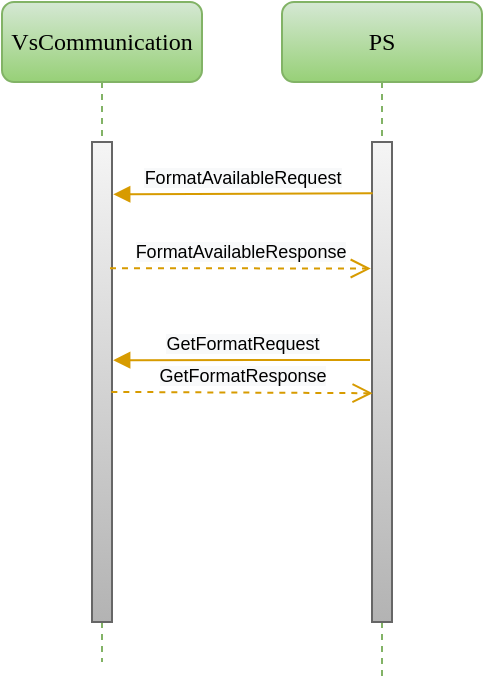 <mxfile version="14.9.6" type="device"><diagram name="Page-1" id="13e1069c-82ec-6db2-03f1-153e76fe0fe0"><mxGraphModel dx="1350" dy="816" grid="1" gridSize="10" guides="1" tooltips="1" connect="1" arrows="1" fold="1" page="1" pageScale="1" pageWidth="1100" pageHeight="850" background="none" math="0" shadow="0"><root><mxCell id="0"/><mxCell id="1" parent="0"/><mxCell id="7baba1c4bc27f4b0-2" value="PS" style="shape=umlLifeline;perimeter=lifelinePerimeter;whiteSpace=wrap;html=1;container=1;collapsible=0;recursiveResize=0;outlineConnect=0;rounded=1;shadow=0;comic=0;labelBackgroundColor=none;strokeWidth=1;fontFamily=Verdana;fontSize=12;align=center;gradientColor=#97d077;fillColor=#d5e8d4;strokeColor=#82b366;" parent="1" vertex="1"><mxGeometry x="488" y="80" width="100" height="340" as="geometry"/></mxCell><mxCell id="7baba1c4bc27f4b0-10" value="" style="html=1;points=[];perimeter=orthogonalPerimeter;rounded=0;shadow=0;comic=0;labelBackgroundColor=none;strokeWidth=1;fontFamily=Verdana;fontSize=12;align=center;gradientColor=#b3b3b3;fillColor=#f5f5f5;strokeColor=#666666;" parent="7baba1c4bc27f4b0-2" vertex="1"><mxGeometry x="45" y="70" width="10" height="240" as="geometry"/></mxCell><mxCell id="7baba1c4bc27f4b0-8" value="VsCommunication" style="shape=umlLifeline;perimeter=lifelinePerimeter;whiteSpace=wrap;html=1;container=1;collapsible=0;recursiveResize=0;outlineConnect=0;rounded=1;shadow=0;comic=0;labelBackgroundColor=none;strokeWidth=1;fontFamily=Verdana;fontSize=12;align=center;gradientColor=#97d077;fillColor=#d5e8d4;strokeColor=#82b366;" parent="1" vertex="1"><mxGeometry x="348" y="80" width="100" height="330" as="geometry"/></mxCell><mxCell id="7baba1c4bc27f4b0-9" value="" style="html=1;points=[];perimeter=orthogonalPerimeter;rounded=0;shadow=0;comic=0;labelBackgroundColor=none;strokeWidth=1;fontFamily=Verdana;fontSize=12;align=center;gradientColor=#b3b3b3;fillColor=#f5f5f5;strokeColor=#666666;" parent="7baba1c4bc27f4b0-8" vertex="1"><mxGeometry x="45" y="70" width="10" height="240" as="geometry"/></mxCell><mxCell id="7LVKQl7LICKltW3F5eaZ-3" value="&lt;span style=&quot;font-size: 9px ; text-align: left ; background-color: rgb(248 , 249 , 250)&quot;&gt;FormatAvailableRequest&lt;/span&gt;" style="html=1;verticalAlign=bottom;endArrow=block;entryX=1.06;entryY=0.109;entryDx=0;entryDy=0;entryPerimeter=0;gradientColor=#ffa500;fillColor=#ffcd28;strokeColor=#d79b00;exitX=0.033;exitY=0.107;exitDx=0;exitDy=0;exitPerimeter=0;" parent="1" source="7baba1c4bc27f4b0-10" target="7baba1c4bc27f4b0-9" edge="1"><mxGeometry width="80" relative="1" as="geometry"><mxPoint x="533" y="198" as="sourcePoint"/><mxPoint x="397.7" y="198" as="targetPoint"/></mxGeometry></mxCell><mxCell id="7LVKQl7LICKltW3F5eaZ-4" value="&lt;span style=&quot;font-size: 9px ; text-align: left ; background-color: rgb(248 , 249 , 250)&quot;&gt;FormatAvailableResponse&lt;/span&gt;" style="html=1;verticalAlign=bottom;endArrow=open;dashed=1;endSize=8;entryX=-0.06;entryY=0.649;entryDx=0;entryDy=0;entryPerimeter=0;exitX=0.9;exitY=0.407;exitDx=0;exitDy=0;exitPerimeter=0;gradientColor=#ffa500;fillColor=#ffcd28;strokeColor=#d79b00;" parent="1" edge="1"><mxGeometry relative="1" as="geometry"><mxPoint x="402" y="213.08" as="sourcePoint"/><mxPoint x="532.4" y="213.27" as="targetPoint"/></mxGeometry></mxCell><mxCell id="7LVKQl7LICKltW3F5eaZ-5" value="&lt;span style=&quot;font-size: 9px ; text-align: left ; background-color: rgb(248 , 249 , 250)&quot;&gt;GetFormatRequest&lt;/span&gt;" style="html=1;verticalAlign=bottom;endArrow=block;entryX=1.06;entryY=0.267;entryDx=0;entryDy=0;entryPerimeter=0;gradientColor=#ffa500;fillColor=#ffcd28;strokeColor=#d79b00;" parent="1" edge="1"><mxGeometry width="80" relative="1" as="geometry"><mxPoint x="532" y="259" as="sourcePoint"/><mxPoint x="403.6" y="259.11" as="targetPoint"/></mxGeometry></mxCell><mxCell id="7LVKQl7LICKltW3F5eaZ-6" value="&lt;span style=&quot;font-size: 9px ; text-align: left ; background-color: rgb(248 , 249 , 250)&quot;&gt;GetFormatResponse&lt;/span&gt;" style="html=1;verticalAlign=bottom;endArrow=open;dashed=1;endSize=8;exitX=0.967;exitY=0.315;exitDx=0;exitDy=0;exitPerimeter=0;entryX=0.033;entryY=0.317;entryDx=0;entryDy=0;entryPerimeter=0;gradientColor=#ffa500;fillColor=#ffcd28;strokeColor=#d79b00;" parent="1" edge="1"><mxGeometry relative="1" as="geometry"><mxPoint x="402.67" y="274.95" as="sourcePoint"/><mxPoint x="533.33" y="275.61" as="targetPoint"/></mxGeometry></mxCell></root></mxGraphModel></diagram></mxfile>